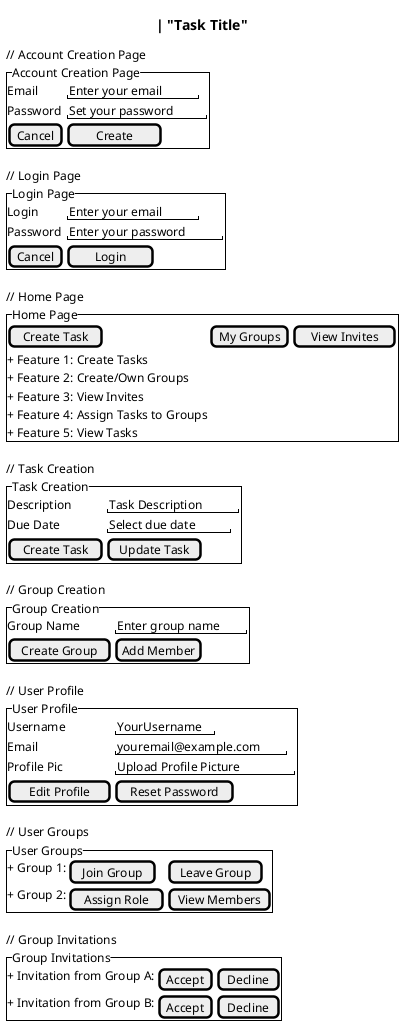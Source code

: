 @startsalt
{
  Title CULink

  // Account Creation Page
    {^Account Creation Page
      Email    | "Enter your email"
      Password | "Set your password"
      [Cancel] | [  Create   ]
    }

  // Login Page
  {^Login Page
    Login    | "Enter your email"
    Password | "Enter your password"
    [Cancel] | [  Login   ]
  }

  // Home Page
  {^Home Page
    [Create Task] | [My Groups] | [View Invites]
    + Feature 1: Create Tasks
    + Feature 2: Create/Own Groups
    + Feature 3: View Invites
    + Feature 4: Assign Tasks to Groups
    + Feature 5: View Tasks
  }

  // Task Creation
  {^Task Creation
    Title       | "Task Title"
    Description | "Task Description"
    Due Date    | "Select due date"
    [Create Task] | [Update Task]
  }

  // Group Creation
  {^Group Creation
    Group Name | "Enter group name"
    [Create Group] | [Add Member]
  }

  // User Profile
  {^User Profile
    Username      | "YourUsername"
    Email         | "youremail@example.com"
    Profile Pic   | "Upload Profile Picture"
    [Edit Profile] | [Reset Password]
  }

  // User Groups
  {^User Groups
    + Group 1: | [Join Group] | [Leave Group]
    + Group 2: | [Assign Role] | [View Members]
  }

  // Group Invitations
  {^Group Invitations
    + Invitation from Group A: | [Accept] | [Decline]
    + Invitation from Group B: | [Accept] | [Decline]
  }
}
@endsalt
